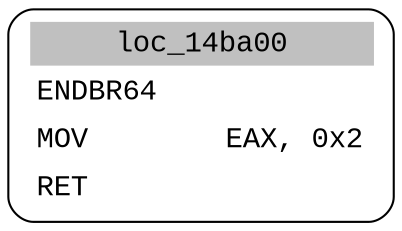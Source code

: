 digraph asm_graph {
1941 [
shape="Mrecord" fontname="Courier New"label =<<table border="0" cellborder="0" cellpadding="3"><tr><td align="center" colspan="2" bgcolor="grey">loc_14ba00</td></tr><tr><td align="left">ENDBR64    </td></tr><tr><td align="left">MOV        EAX, 0x2</td></tr><tr><td align="left">RET        </td></tr></table>> ];
}